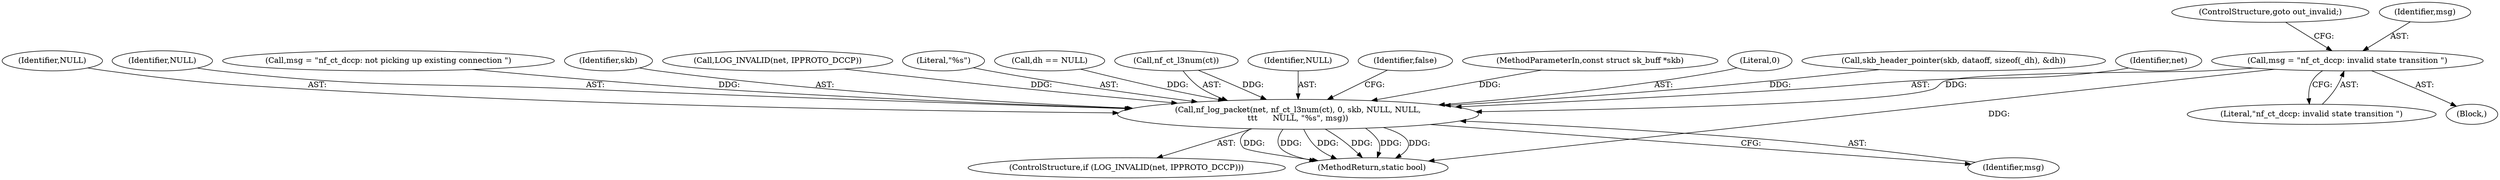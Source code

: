 digraph "0_linux_b22f5126a24b3b2f15448c3f2a254fc10cbc2b92_0@pointer" {
"1000162" [label="(Call,msg = \"nf_ct_dccp: invalid state transition \")"];
"1000231" [label="(Call,nf_log_packet(net, nf_ct_l3num(ct), 0, skb, NULL, NULL,\n\t\t\t      NULL, \"%s\", msg))"];
"1000227" [label="(ControlStructure,if (LOG_INVALID(net, IPPROTO_DCCP)))"];
"1000238" [label="(Identifier,NULL)"];
"1000164" [label="(Literal,\"nf_ct_dccp: invalid state transition \")"];
"1000165" [label="(ControlStructure,goto out_invalid;)"];
"1000239" [label="(Identifier,NULL)"];
"1000155" [label="(Call,msg = \"nf_ct_dccp: not picking up existing connection \")"];
"1000244" [label="(MethodReturn,static bool)"];
"1000163" [label="(Identifier,msg)"];
"1000236" [label="(Identifier,skb)"];
"1000228" [label="(Call,LOG_INVALID(net, IPPROTO_DCCP))"];
"1000241" [label="(Identifier,msg)"];
"1000240" [label="(Literal,\"%s\")"];
"1000126" [label="(Call,dh == NULL)"];
"1000162" [label="(Call,msg = \"nf_ct_dccp: invalid state transition \")"];
"1000231" [label="(Call,nf_log_packet(net, nf_ct_l3num(ct), 0, skb, NULL, NULL,\n\t\t\t      NULL, \"%s\", msg))"];
"1000142" [label="(Block,)"];
"1000233" [label="(Call,nf_ct_l3num(ct))"];
"1000237" [label="(Identifier,NULL)"];
"1000243" [label="(Identifier,false)"];
"1000102" [label="(MethodParameterIn,const struct sk_buff *skb)"];
"1000235" [label="(Literal,0)"];
"1000118" [label="(Call,skb_header_pointer(skb, dataoff, sizeof(_dh), &dh))"];
"1000232" [label="(Identifier,net)"];
"1000162" -> "1000142"  [label="AST: "];
"1000162" -> "1000164"  [label="CFG: "];
"1000163" -> "1000162"  [label="AST: "];
"1000164" -> "1000162"  [label="AST: "];
"1000165" -> "1000162"  [label="CFG: "];
"1000162" -> "1000244"  [label="DDG: "];
"1000162" -> "1000231"  [label="DDG: "];
"1000231" -> "1000227"  [label="AST: "];
"1000231" -> "1000241"  [label="CFG: "];
"1000232" -> "1000231"  [label="AST: "];
"1000233" -> "1000231"  [label="AST: "];
"1000235" -> "1000231"  [label="AST: "];
"1000236" -> "1000231"  [label="AST: "];
"1000237" -> "1000231"  [label="AST: "];
"1000238" -> "1000231"  [label="AST: "];
"1000239" -> "1000231"  [label="AST: "];
"1000240" -> "1000231"  [label="AST: "];
"1000241" -> "1000231"  [label="AST: "];
"1000243" -> "1000231"  [label="CFG: "];
"1000231" -> "1000244"  [label="DDG: "];
"1000231" -> "1000244"  [label="DDG: "];
"1000231" -> "1000244"  [label="DDG: "];
"1000231" -> "1000244"  [label="DDG: "];
"1000231" -> "1000244"  [label="DDG: "];
"1000231" -> "1000244"  [label="DDG: "];
"1000228" -> "1000231"  [label="DDG: "];
"1000233" -> "1000231"  [label="DDG: "];
"1000118" -> "1000231"  [label="DDG: "];
"1000102" -> "1000231"  [label="DDG: "];
"1000126" -> "1000231"  [label="DDG: "];
"1000155" -> "1000231"  [label="DDG: "];
}
